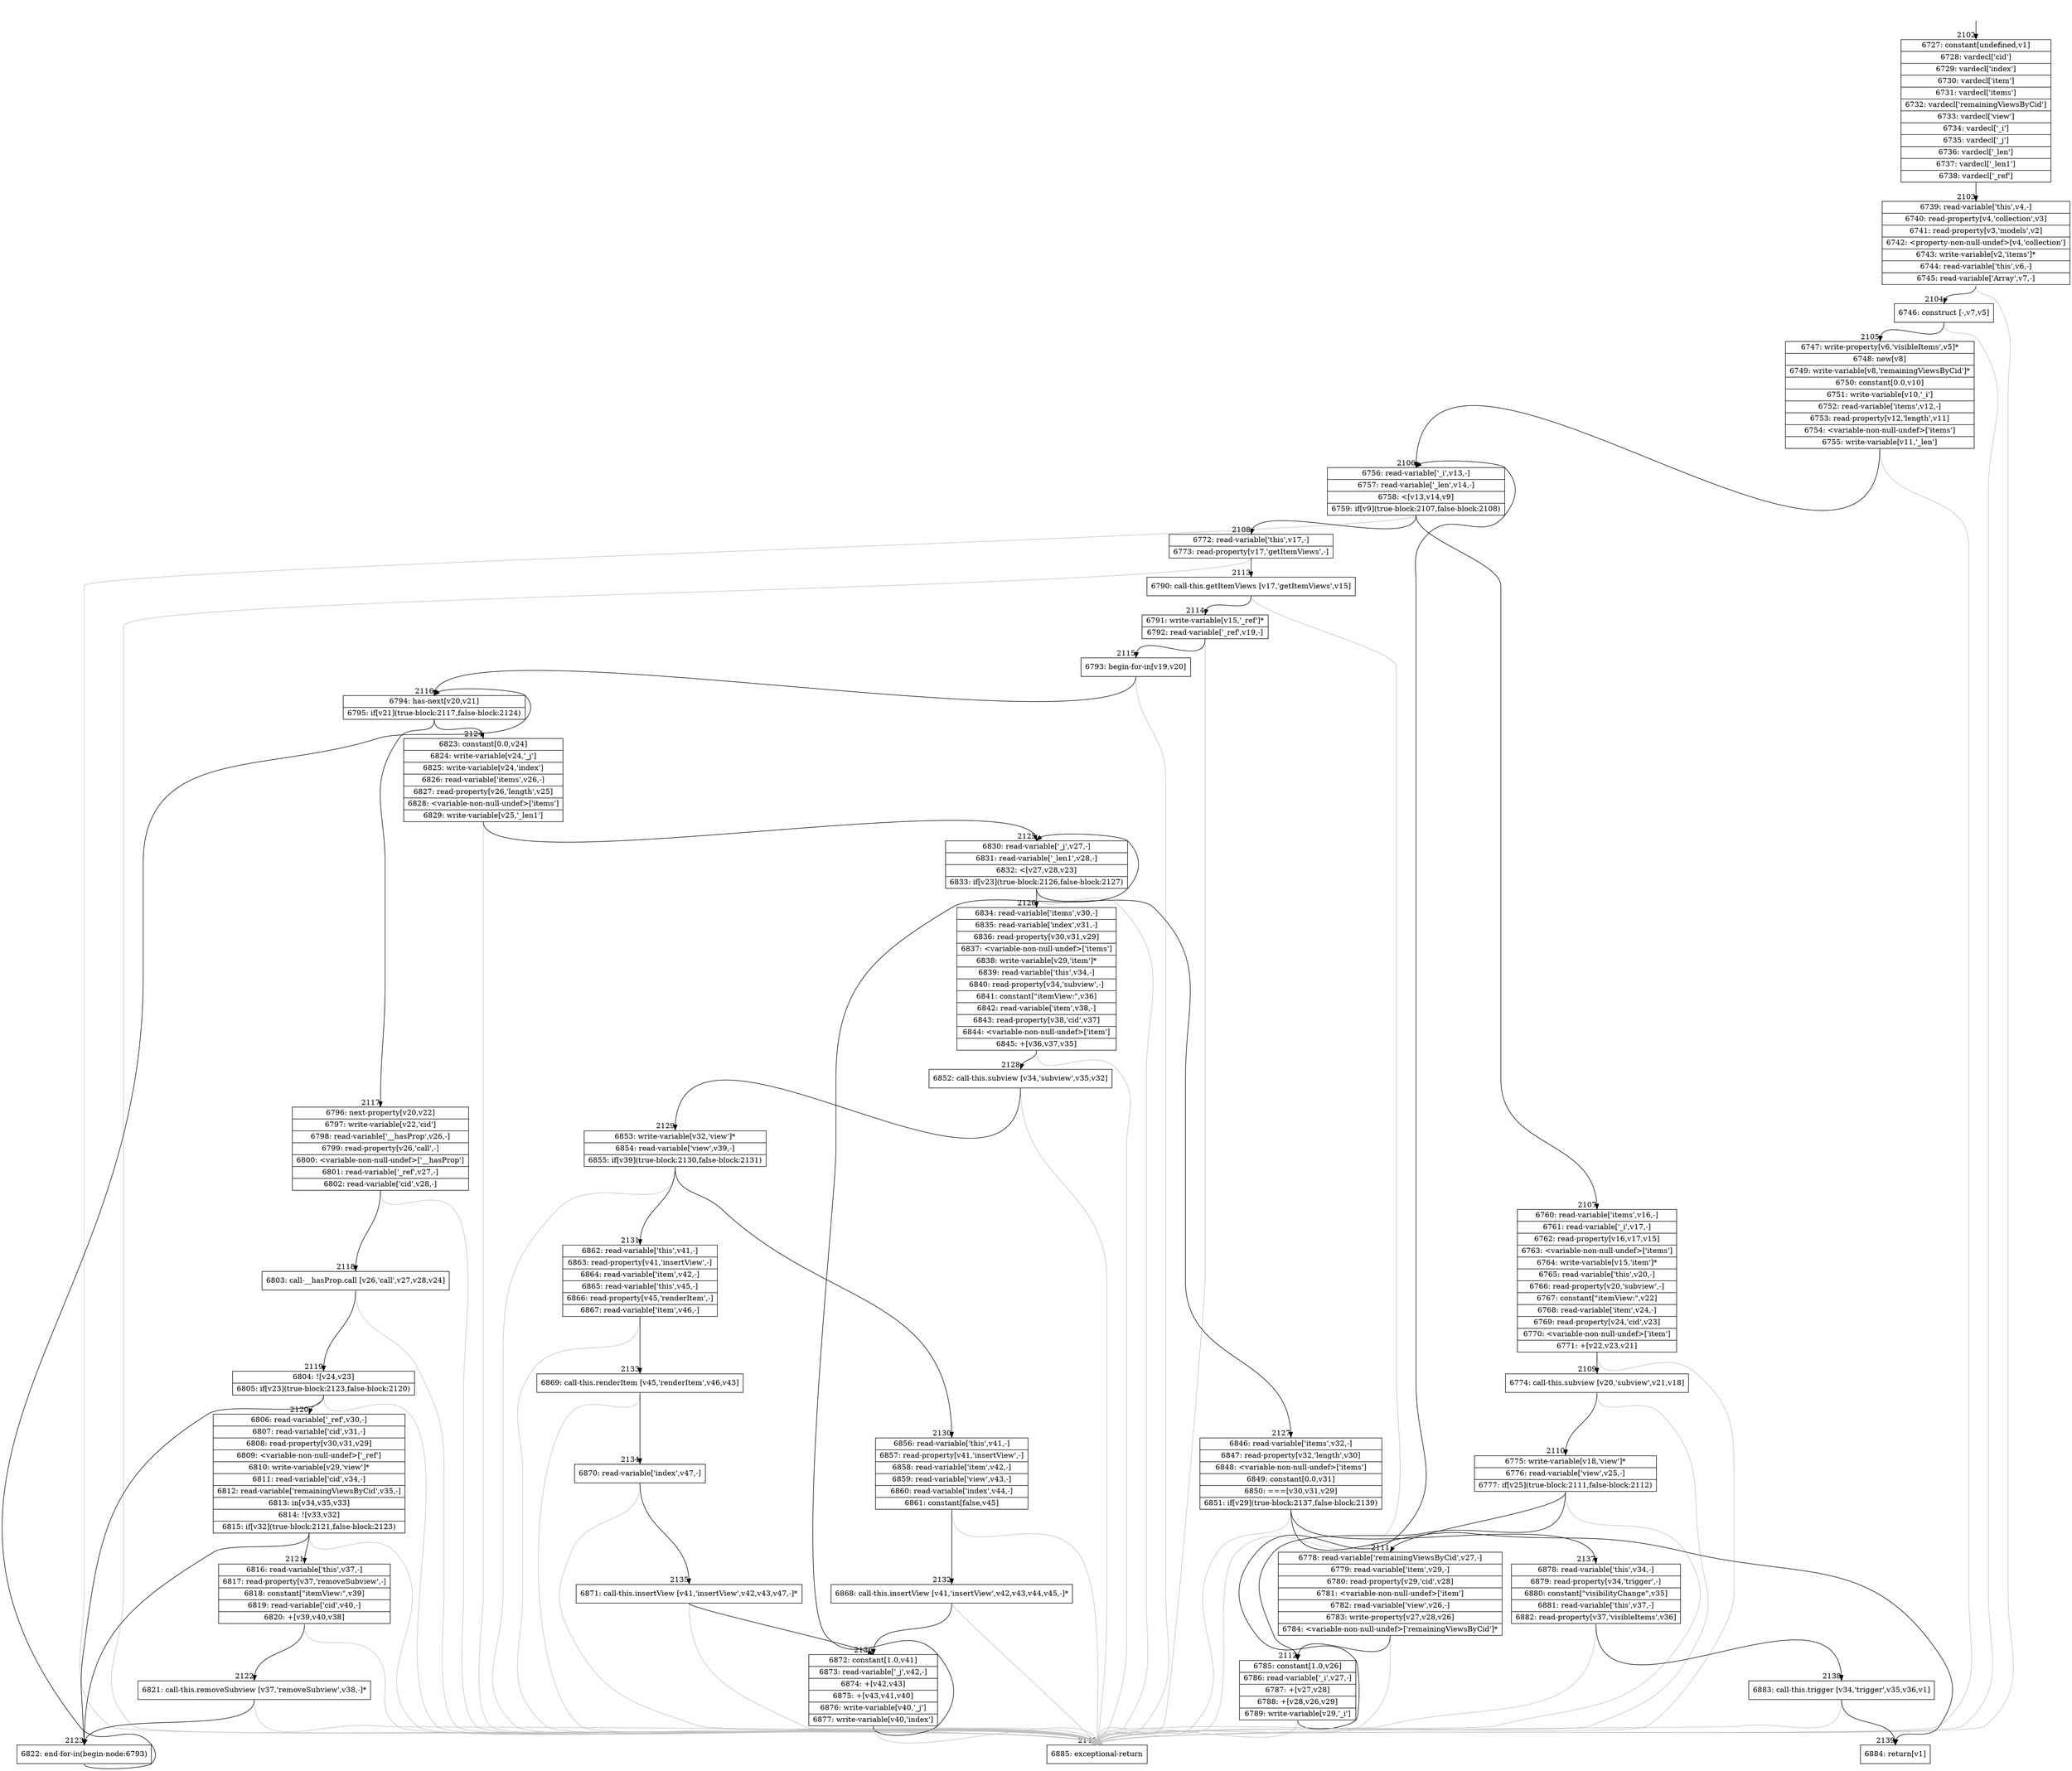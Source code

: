 digraph {
rankdir="TD"
BB_entry175[shape=none,label=""];
BB_entry175 -> BB2102 [tailport=s, headport=n, headlabel="    2102"]
BB2102 [shape=record label="{6727: constant[undefined,v1]|6728: vardecl['cid']|6729: vardecl['index']|6730: vardecl['item']|6731: vardecl['items']|6732: vardecl['remainingViewsByCid']|6733: vardecl['view']|6734: vardecl['_i']|6735: vardecl['_j']|6736: vardecl['_len']|6737: vardecl['_len1']|6738: vardecl['_ref']}" ] 
BB2102 -> BB2103 [tailport=s, headport=n, headlabel="      2103"]
BB2103 [shape=record label="{6739: read-variable['this',v4,-]|6740: read-property[v4,'collection',v3]|6741: read-property[v3,'models',v2]|6742: \<property-non-null-undef\>[v4,'collection']|6743: write-variable[v2,'items']*|6744: read-variable['this',v6,-]|6745: read-variable['Array',v7,-]}" ] 
BB2103 -> BB2104 [tailport=s, headport=n, headlabel="      2104"]
BB2103 -> BB2140 [tailport=s, headport=n, color=gray, headlabel="      2140"]
BB2104 [shape=record label="{6746: construct [-,v7,v5]}" ] 
BB2104 -> BB2105 [tailport=s, headport=n, headlabel="      2105"]
BB2104 -> BB2140 [tailport=s, headport=n, color=gray]
BB2105 [shape=record label="{6747: write-property[v6,'visibleItems',v5]*|6748: new[v8]|6749: write-variable[v8,'remainingViewsByCid']*|6750: constant[0.0,v10]|6751: write-variable[v10,'_i']|6752: read-variable['items',v12,-]|6753: read-property[v12,'length',v11]|6754: \<variable-non-null-undef\>['items']|6755: write-variable[v11,'_len']}" ] 
BB2105 -> BB2106 [tailport=s, headport=n, headlabel="      2106"]
BB2105 -> BB2140 [tailport=s, headport=n, color=gray]
BB2106 [shape=record label="{6756: read-variable['_i',v13,-]|6757: read-variable['_len',v14,-]|6758: \<[v13,v14,v9]|6759: if[v9](true-block:2107,false-block:2108)}" ] 
BB2106 -> BB2107 [tailport=s, headport=n, headlabel="      2107"]
BB2106 -> BB2108 [tailport=s, headport=n, headlabel="      2108"]
BB2106 -> BB2140 [tailport=s, headport=n, color=gray]
BB2107 [shape=record label="{6760: read-variable['items',v16,-]|6761: read-variable['_i',v17,-]|6762: read-property[v16,v17,v15]|6763: \<variable-non-null-undef\>['items']|6764: write-variable[v15,'item']*|6765: read-variable['this',v20,-]|6766: read-property[v20,'subview',-]|6767: constant[\"itemView:\",v22]|6768: read-variable['item',v24,-]|6769: read-property[v24,'cid',v23]|6770: \<variable-non-null-undef\>['item']|6771: +[v22,v23,v21]}" ] 
BB2107 -> BB2109 [tailport=s, headport=n, headlabel="      2109"]
BB2107 -> BB2140 [tailport=s, headport=n, color=gray]
BB2108 [shape=record label="{6772: read-variable['this',v17,-]|6773: read-property[v17,'getItemViews',-]}" ] 
BB2108 -> BB2113 [tailport=s, headport=n, headlabel="      2113"]
BB2108 -> BB2140 [tailport=s, headport=n, color=gray]
BB2109 [shape=record label="{6774: call-this.subview [v20,'subview',v21,v18]}" ] 
BB2109 -> BB2110 [tailport=s, headport=n, headlabel="      2110"]
BB2109 -> BB2140 [tailport=s, headport=n, color=gray]
BB2110 [shape=record label="{6775: write-variable[v18,'view']*|6776: read-variable['view',v25,-]|6777: if[v25](true-block:2111,false-block:2112)}" ] 
BB2110 -> BB2111 [tailport=s, headport=n, headlabel="      2111"]
BB2110 -> BB2112 [tailport=s, headport=n, headlabel="      2112"]
BB2110 -> BB2140 [tailport=s, headport=n, color=gray]
BB2111 [shape=record label="{6778: read-variable['remainingViewsByCid',v27,-]|6779: read-variable['item',v29,-]|6780: read-property[v29,'cid',v28]|6781: \<variable-non-null-undef\>['item']|6782: read-variable['view',v26,-]|6783: write-property[v27,v28,v26]|6784: \<variable-non-null-undef\>['remainingViewsByCid']*}" ] 
BB2111 -> BB2112 [tailport=s, headport=n]
BB2111 -> BB2140 [tailport=s, headport=n, color=gray]
BB2112 [shape=record label="{6785: constant[1.0,v26]|6786: read-variable['_i',v27,-]|6787: +[v27,v28]|6788: +[v28,v26,v29]|6789: write-variable[v29,'_i']}" ] 
BB2112 -> BB2106 [tailport=s, headport=n]
BB2112 -> BB2140 [tailport=s, headport=n, color=gray]
BB2113 [shape=record label="{6790: call-this.getItemViews [v17,'getItemViews',v15]}" ] 
BB2113 -> BB2114 [tailport=s, headport=n, headlabel="      2114"]
BB2113 -> BB2140 [tailport=s, headport=n, color=gray]
BB2114 [shape=record label="{6791: write-variable[v15,'_ref']*|6792: read-variable['_ref',v19,-]}" ] 
BB2114 -> BB2115 [tailport=s, headport=n, headlabel="      2115"]
BB2114 -> BB2140 [tailport=s, headport=n, color=gray]
BB2115 [shape=record label="{6793: begin-for-in[v19,v20]}" ] 
BB2115 -> BB2116 [tailport=s, headport=n, headlabel="      2116"]
BB2115 -> BB2140 [tailport=s, headport=n, color=gray]
BB2116 [shape=record label="{6794: has-next[v20,v21]|6795: if[v21](true-block:2117,false-block:2124)}" ] 
BB2116 -> BB2117 [tailport=s, headport=n, headlabel="      2117"]
BB2116 -> BB2124 [tailport=s, headport=n, headlabel="      2124"]
BB2117 [shape=record label="{6796: next-property[v20,v22]|6797: write-variable[v22,'cid']|6798: read-variable['__hasProp',v26,-]|6799: read-property[v26,'call',-]|6800: \<variable-non-null-undef\>['__hasProp']|6801: read-variable['_ref',v27,-]|6802: read-variable['cid',v28,-]}" ] 
BB2117 -> BB2118 [tailport=s, headport=n, headlabel="      2118"]
BB2117 -> BB2140 [tailport=s, headport=n, color=gray]
BB2118 [shape=record label="{6803: call-__hasProp.call [v26,'call',v27,v28,v24]}" ] 
BB2118 -> BB2119 [tailport=s, headport=n, headlabel="      2119"]
BB2118 -> BB2140 [tailport=s, headport=n, color=gray]
BB2119 [shape=record label="{6804: ![v24,v23]|6805: if[v23](true-block:2123,false-block:2120)}" ] 
BB2119 -> BB2123 [tailport=s, headport=n, headlabel="      2123"]
BB2119 -> BB2120 [tailport=s, headport=n, headlabel="      2120"]
BB2119 -> BB2140 [tailport=s, headport=n, color=gray]
BB2120 [shape=record label="{6806: read-variable['_ref',v30,-]|6807: read-variable['cid',v31,-]|6808: read-property[v30,v31,v29]|6809: \<variable-non-null-undef\>['_ref']|6810: write-variable[v29,'view']*|6811: read-variable['cid',v34,-]|6812: read-variable['remainingViewsByCid',v35,-]|6813: in[v34,v35,v33]|6814: ![v33,v32]|6815: if[v32](true-block:2121,false-block:2123)}" ] 
BB2120 -> BB2121 [tailport=s, headport=n, headlabel="      2121"]
BB2120 -> BB2123 [tailport=s, headport=n]
BB2120 -> BB2140 [tailport=s, headport=n, color=gray]
BB2121 [shape=record label="{6816: read-variable['this',v37,-]|6817: read-property[v37,'removeSubview',-]|6818: constant[\"itemView:\",v39]|6819: read-variable['cid',v40,-]|6820: +[v39,v40,v38]}" ] 
BB2121 -> BB2122 [tailport=s, headport=n, headlabel="      2122"]
BB2121 -> BB2140 [tailport=s, headport=n, color=gray]
BB2122 [shape=record label="{6821: call-this.removeSubview [v37,'removeSubview',v38,-]*}" ] 
BB2122 -> BB2123 [tailport=s, headport=n]
BB2122 -> BB2140 [tailport=s, headport=n, color=gray]
BB2123 [shape=record label="{6822: end-for-in(begin-node:6793)}" ] 
BB2123 -> BB2116 [tailport=s, headport=n]
BB2124 [shape=record label="{6823: constant[0.0,v24]|6824: write-variable[v24,'_j']|6825: write-variable[v24,'index']|6826: read-variable['items',v26,-]|6827: read-property[v26,'length',v25]|6828: \<variable-non-null-undef\>['items']|6829: write-variable[v25,'_len1']}" ] 
BB2124 -> BB2125 [tailport=s, headport=n, headlabel="      2125"]
BB2124 -> BB2140 [tailport=s, headport=n, color=gray]
BB2125 [shape=record label="{6830: read-variable['_j',v27,-]|6831: read-variable['_len1',v28,-]|6832: \<[v27,v28,v23]|6833: if[v23](true-block:2126,false-block:2127)}" ] 
BB2125 -> BB2126 [tailport=s, headport=n, headlabel="      2126"]
BB2125 -> BB2127 [tailport=s, headport=n, headlabel="      2127"]
BB2125 -> BB2140 [tailport=s, headport=n, color=gray]
BB2126 [shape=record label="{6834: read-variable['items',v30,-]|6835: read-variable['index',v31,-]|6836: read-property[v30,v31,v29]|6837: \<variable-non-null-undef\>['items']|6838: write-variable[v29,'item']*|6839: read-variable['this',v34,-]|6840: read-property[v34,'subview',-]|6841: constant[\"itemView:\",v36]|6842: read-variable['item',v38,-]|6843: read-property[v38,'cid',v37]|6844: \<variable-non-null-undef\>['item']|6845: +[v36,v37,v35]}" ] 
BB2126 -> BB2128 [tailport=s, headport=n, headlabel="      2128"]
BB2126 -> BB2140 [tailport=s, headport=n, color=gray]
BB2127 [shape=record label="{6846: read-variable['items',v32,-]|6847: read-property[v32,'length',v30]|6848: \<variable-non-null-undef\>['items']|6849: constant[0.0,v31]|6850: ===[v30,v31,v29]|6851: if[v29](true-block:2137,false-block:2139)}" ] 
BB2127 -> BB2137 [tailport=s, headport=n, headlabel="      2137"]
BB2127 -> BB2139 [tailport=s, headport=n, headlabel="      2139"]
BB2127 -> BB2140 [tailport=s, headport=n, color=gray]
BB2128 [shape=record label="{6852: call-this.subview [v34,'subview',v35,v32]}" ] 
BB2128 -> BB2129 [tailport=s, headport=n, headlabel="      2129"]
BB2128 -> BB2140 [tailport=s, headport=n, color=gray]
BB2129 [shape=record label="{6853: write-variable[v32,'view']*|6854: read-variable['view',v39,-]|6855: if[v39](true-block:2130,false-block:2131)}" ] 
BB2129 -> BB2130 [tailport=s, headport=n, headlabel="      2130"]
BB2129 -> BB2131 [tailport=s, headport=n, headlabel="      2131"]
BB2129 -> BB2140 [tailport=s, headport=n, color=gray]
BB2130 [shape=record label="{6856: read-variable['this',v41,-]|6857: read-property[v41,'insertView',-]|6858: read-variable['item',v42,-]|6859: read-variable['view',v43,-]|6860: read-variable['index',v44,-]|6861: constant[false,v45]}" ] 
BB2130 -> BB2132 [tailport=s, headport=n, headlabel="      2132"]
BB2130 -> BB2140 [tailport=s, headport=n, color=gray]
BB2131 [shape=record label="{6862: read-variable['this',v41,-]|6863: read-property[v41,'insertView',-]|6864: read-variable['item',v42,-]|6865: read-variable['this',v45,-]|6866: read-property[v45,'renderItem',-]|6867: read-variable['item',v46,-]}" ] 
BB2131 -> BB2133 [tailport=s, headport=n, headlabel="      2133"]
BB2131 -> BB2140 [tailport=s, headport=n, color=gray]
BB2132 [shape=record label="{6868: call-this.insertView [v41,'insertView',v42,v43,v44,v45,-]*}" ] 
BB2132 -> BB2136 [tailport=s, headport=n, headlabel="      2136"]
BB2132 -> BB2140 [tailport=s, headport=n, color=gray]
BB2133 [shape=record label="{6869: call-this.renderItem [v45,'renderItem',v46,v43]}" ] 
BB2133 -> BB2134 [tailport=s, headport=n, headlabel="      2134"]
BB2133 -> BB2140 [tailport=s, headport=n, color=gray]
BB2134 [shape=record label="{6870: read-variable['index',v47,-]}" ] 
BB2134 -> BB2135 [tailport=s, headport=n, headlabel="      2135"]
BB2134 -> BB2140 [tailport=s, headport=n, color=gray]
BB2135 [shape=record label="{6871: call-this.insertView [v41,'insertView',v42,v43,v47,-]*}" ] 
BB2135 -> BB2136 [tailport=s, headport=n]
BB2135 -> BB2140 [tailport=s, headport=n, color=gray]
BB2136 [shape=record label="{6872: constant[1.0,v41]|6873: read-variable['_j',v42,-]|6874: +[v42,v43]|6875: +[v43,v41,v40]|6876: write-variable[v40,'_j']|6877: write-variable[v40,'index']}" ] 
BB2136 -> BB2125 [tailport=s, headport=n]
BB2136 -> BB2140 [tailport=s, headport=n, color=gray]
BB2137 [shape=record label="{6878: read-variable['this',v34,-]|6879: read-property[v34,'trigger',-]|6880: constant[\"visibilityChange\",v35]|6881: read-variable['this',v37,-]|6882: read-property[v37,'visibleItems',v36]}" ] 
BB2137 -> BB2138 [tailport=s, headport=n, headlabel="      2138"]
BB2137 -> BB2140 [tailport=s, headport=n, color=gray]
BB2138 [shape=record label="{6883: call-this.trigger [v34,'trigger',v35,v36,v1]}" ] 
BB2138 -> BB2139 [tailport=s, headport=n]
BB2138 -> BB2140 [tailport=s, headport=n, color=gray]
BB2139 [shape=record label="{6884: return[v1]}" ] 
BB2140 [shape=record label="{6885: exceptional-return}" ] 
//#$~ 1893
}
